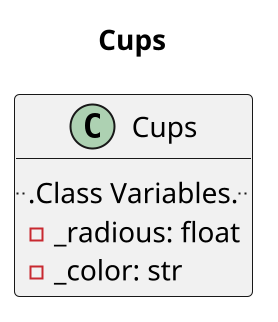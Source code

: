 @startuml Cups
scale 2
title "Cups"
class Cups{
    ...Class Variables...
    -_radious: float
    -_color: str
}
@enduml